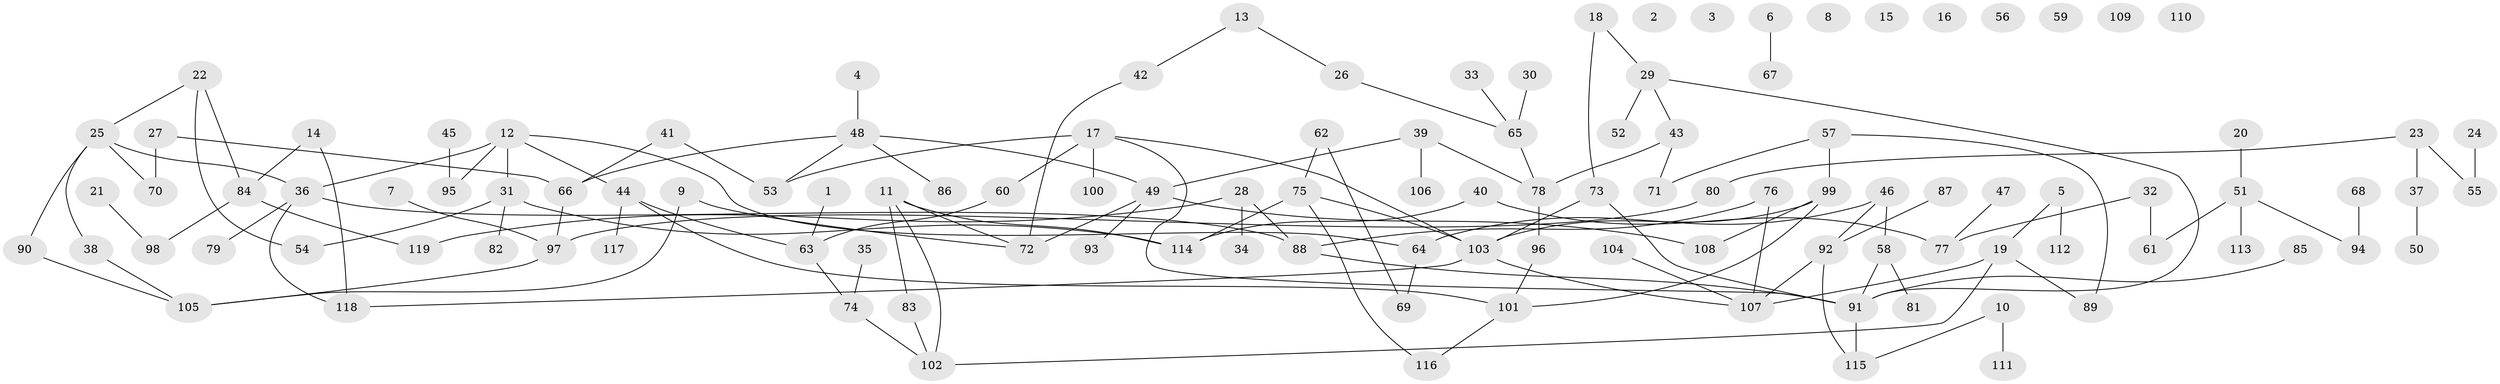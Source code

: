 // coarse degree distribution, {1: 0.3132530120481928, 0: 0.10843373493975904, 5: 0.04819277108433735, 2: 0.20481927710843373, 7: 0.03614457831325301, 9: 0.012048192771084338, 4: 0.12048192771084337, 3: 0.12048192771084337, 6: 0.03614457831325301}
// Generated by graph-tools (version 1.1) at 2025/16/03/04/25 18:16:41]
// undirected, 119 vertices, 138 edges
graph export_dot {
graph [start="1"]
  node [color=gray90,style=filled];
  1;
  2;
  3;
  4;
  5;
  6;
  7;
  8;
  9;
  10;
  11;
  12;
  13;
  14;
  15;
  16;
  17;
  18;
  19;
  20;
  21;
  22;
  23;
  24;
  25;
  26;
  27;
  28;
  29;
  30;
  31;
  32;
  33;
  34;
  35;
  36;
  37;
  38;
  39;
  40;
  41;
  42;
  43;
  44;
  45;
  46;
  47;
  48;
  49;
  50;
  51;
  52;
  53;
  54;
  55;
  56;
  57;
  58;
  59;
  60;
  61;
  62;
  63;
  64;
  65;
  66;
  67;
  68;
  69;
  70;
  71;
  72;
  73;
  74;
  75;
  76;
  77;
  78;
  79;
  80;
  81;
  82;
  83;
  84;
  85;
  86;
  87;
  88;
  89;
  90;
  91;
  92;
  93;
  94;
  95;
  96;
  97;
  98;
  99;
  100;
  101;
  102;
  103;
  104;
  105;
  106;
  107;
  108;
  109;
  110;
  111;
  112;
  113;
  114;
  115;
  116;
  117;
  118;
  119;
  1 -- 63;
  4 -- 48;
  5 -- 19;
  5 -- 112;
  6 -- 67;
  7 -- 97;
  9 -- 72;
  9 -- 105;
  10 -- 111;
  10 -- 115;
  11 -- 72;
  11 -- 83;
  11 -- 102;
  11 -- 114;
  12 -- 31;
  12 -- 36;
  12 -- 44;
  12 -- 64;
  12 -- 95;
  13 -- 26;
  13 -- 42;
  14 -- 84;
  14 -- 118;
  17 -- 53;
  17 -- 60;
  17 -- 91;
  17 -- 100;
  17 -- 103;
  18 -- 29;
  18 -- 73;
  19 -- 89;
  19 -- 102;
  19 -- 107;
  20 -- 51;
  21 -- 98;
  22 -- 25;
  22 -- 54;
  22 -- 84;
  23 -- 37;
  23 -- 55;
  23 -- 80;
  24 -- 55;
  25 -- 36;
  25 -- 38;
  25 -- 70;
  25 -- 90;
  26 -- 65;
  27 -- 66;
  27 -- 70;
  28 -- 34;
  28 -- 88;
  28 -- 119;
  29 -- 43;
  29 -- 52;
  29 -- 91;
  30 -- 65;
  31 -- 54;
  31 -- 82;
  31 -- 114;
  32 -- 61;
  32 -- 77;
  33 -- 65;
  35 -- 74;
  36 -- 79;
  36 -- 88;
  36 -- 118;
  37 -- 50;
  38 -- 105;
  39 -- 49;
  39 -- 78;
  39 -- 106;
  40 -- 77;
  40 -- 114;
  41 -- 53;
  41 -- 66;
  42 -- 72;
  43 -- 71;
  43 -- 78;
  44 -- 63;
  44 -- 101;
  44 -- 117;
  45 -- 95;
  46 -- 58;
  46 -- 64;
  46 -- 92;
  47 -- 77;
  48 -- 49;
  48 -- 53;
  48 -- 66;
  48 -- 86;
  49 -- 72;
  49 -- 93;
  49 -- 108;
  51 -- 61;
  51 -- 94;
  51 -- 113;
  57 -- 71;
  57 -- 89;
  57 -- 99;
  58 -- 81;
  58 -- 91;
  60 -- 63;
  62 -- 69;
  62 -- 75;
  63 -- 74;
  64 -- 69;
  65 -- 78;
  66 -- 97;
  68 -- 94;
  73 -- 91;
  73 -- 103;
  74 -- 102;
  75 -- 103;
  75 -- 114;
  75 -- 116;
  76 -- 88;
  76 -- 107;
  78 -- 96;
  80 -- 97;
  83 -- 102;
  84 -- 98;
  84 -- 119;
  85 -- 91;
  87 -- 92;
  88 -- 91;
  90 -- 105;
  91 -- 115;
  92 -- 107;
  92 -- 115;
  96 -- 101;
  97 -- 105;
  99 -- 101;
  99 -- 103;
  99 -- 108;
  101 -- 116;
  103 -- 107;
  103 -- 118;
  104 -- 107;
}
